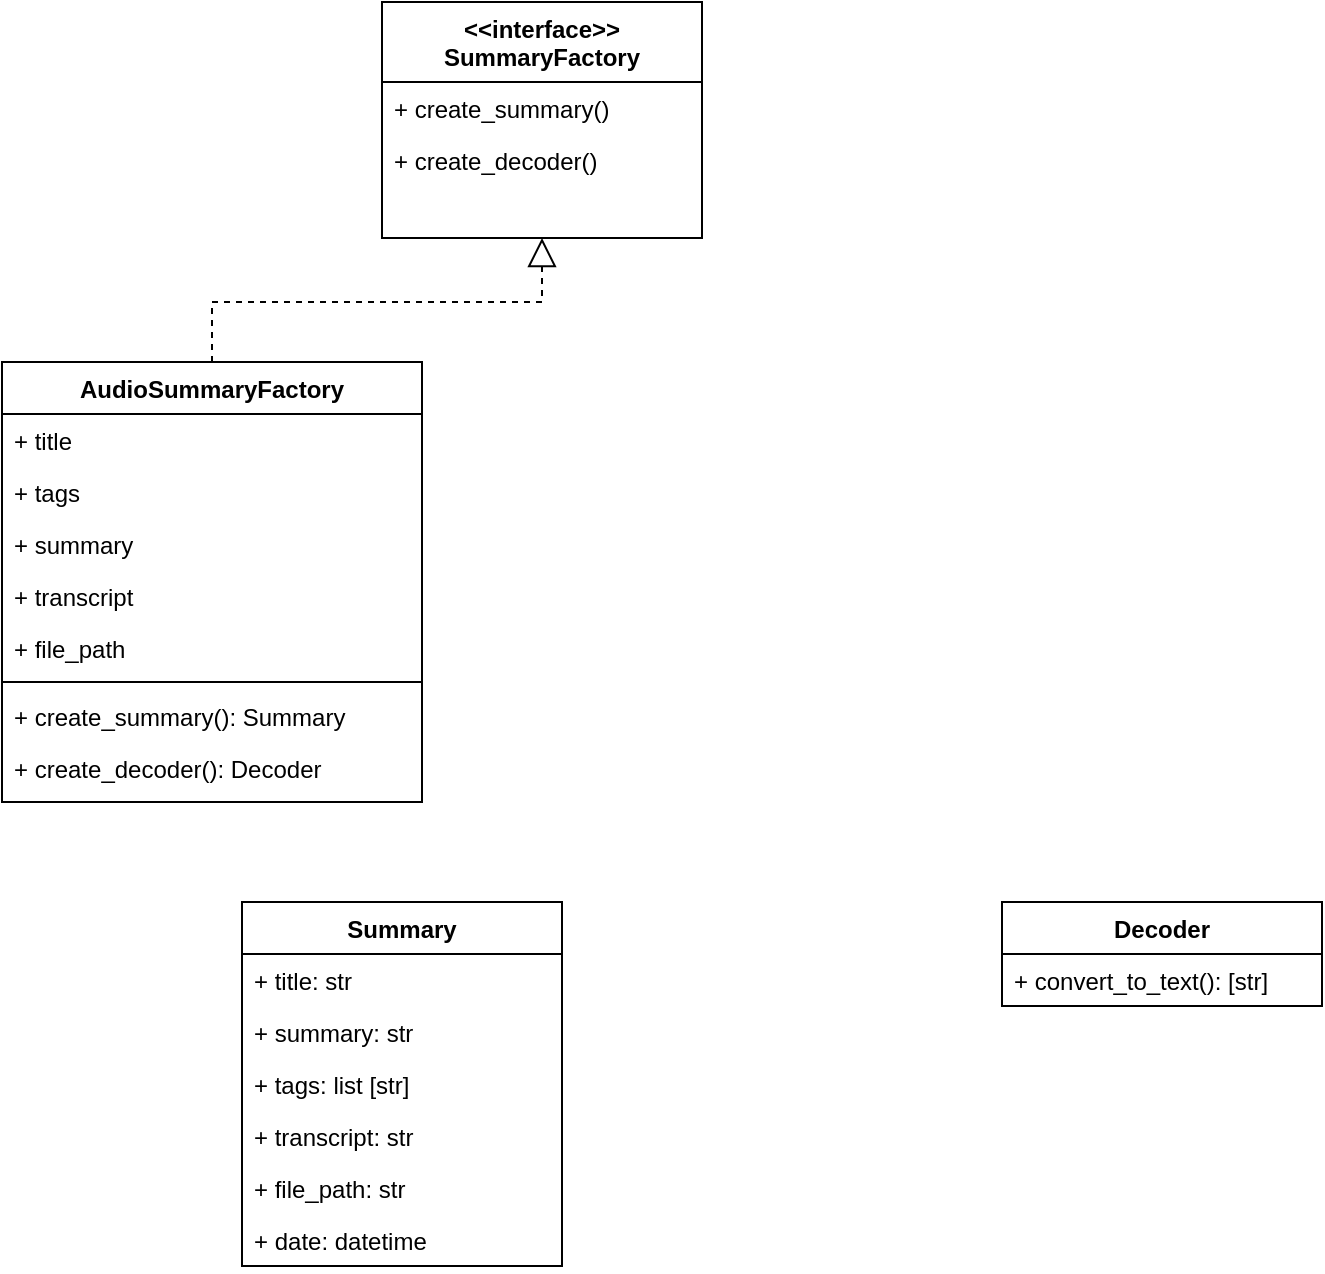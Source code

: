<mxfile version="21.6.2" type="github">
  <diagram id="C5RBs43oDa-KdzZeNtuy" name="Page-1">
    <mxGraphModel dx="794" dy="414" grid="1" gridSize="10" guides="1" tooltips="1" connect="1" arrows="1" fold="1" page="1" pageScale="1" pageWidth="827" pageHeight="1169" math="0" shadow="0">
      <root>
        <mxCell id="WIyWlLk6GJQsqaUBKTNV-0" />
        <mxCell id="WIyWlLk6GJQsqaUBKTNV-1" parent="WIyWlLk6GJQsqaUBKTNV-0" />
        <mxCell id="zkfFHV4jXpPFQw0GAbJ--17" value="AudioSummaryFactory" style="swimlane;fontStyle=1;align=center;verticalAlign=top;childLayout=stackLayout;horizontal=1;startSize=26;horizontalStack=0;resizeParent=1;resizeLast=0;collapsible=1;marginBottom=0;rounded=0;shadow=0;strokeWidth=1;" parent="WIyWlLk6GJQsqaUBKTNV-1" vertex="1">
          <mxGeometry x="20" y="180" width="210" height="220" as="geometry">
            <mxRectangle x="550" y="140" width="160" height="26" as="alternateBounds" />
          </mxGeometry>
        </mxCell>
        <mxCell id="zkfFHV4jXpPFQw0GAbJ--18" value="+ title    " style="text;align=left;verticalAlign=top;spacingLeft=4;spacingRight=4;overflow=hidden;rotatable=0;points=[[0,0.5],[1,0.5]];portConstraint=eastwest;" parent="zkfFHV4jXpPFQw0GAbJ--17" vertex="1">
          <mxGeometry y="26" width="210" height="26" as="geometry" />
        </mxCell>
        <mxCell id="zkfFHV4jXpPFQw0GAbJ--19" value="+ tags" style="text;align=left;verticalAlign=top;spacingLeft=4;spacingRight=4;overflow=hidden;rotatable=0;points=[[0,0.5],[1,0.5]];portConstraint=eastwest;rounded=0;shadow=0;html=0;" parent="zkfFHV4jXpPFQw0GAbJ--17" vertex="1">
          <mxGeometry y="52" width="210" height="26" as="geometry" />
        </mxCell>
        <mxCell id="JE8rDnjBYXepZQiRkr46-8" value="+ summary" style="text;align=left;verticalAlign=top;spacingLeft=4;spacingRight=4;overflow=hidden;rotatable=0;points=[[0,0.5],[1,0.5]];portConstraint=eastwest;rounded=0;shadow=0;html=0;" vertex="1" parent="zkfFHV4jXpPFQw0GAbJ--17">
          <mxGeometry y="78" width="210" height="26" as="geometry" />
        </mxCell>
        <mxCell id="JE8rDnjBYXepZQiRkr46-9" value="+ transcript" style="text;align=left;verticalAlign=top;spacingLeft=4;spacingRight=4;overflow=hidden;rotatable=0;points=[[0,0.5],[1,0.5]];portConstraint=eastwest;rounded=0;shadow=0;html=0;" vertex="1" parent="zkfFHV4jXpPFQw0GAbJ--17">
          <mxGeometry y="104" width="210" height="26" as="geometry" />
        </mxCell>
        <mxCell id="JE8rDnjBYXepZQiRkr46-0" value="+ file_path" style="text;align=left;verticalAlign=top;spacingLeft=4;spacingRight=4;overflow=hidden;rotatable=0;points=[[0,0.5],[1,0.5]];portConstraint=eastwest;rounded=0;shadow=0;html=0;" vertex="1" parent="zkfFHV4jXpPFQw0GAbJ--17">
          <mxGeometry y="130" width="210" height="26" as="geometry" />
        </mxCell>
        <mxCell id="zkfFHV4jXpPFQw0GAbJ--23" value="" style="line;html=1;strokeWidth=1;align=left;verticalAlign=middle;spacingTop=-1;spacingLeft=3;spacingRight=3;rotatable=0;labelPosition=right;points=[];portConstraint=eastwest;" parent="zkfFHV4jXpPFQw0GAbJ--17" vertex="1">
          <mxGeometry y="156" width="210" height="8" as="geometry" />
        </mxCell>
        <mxCell id="zkfFHV4jXpPFQw0GAbJ--24" value="+ create_summary(): Summary" style="text;align=left;verticalAlign=top;spacingLeft=4;spacingRight=4;overflow=hidden;rotatable=0;points=[[0,0.5],[1,0.5]];portConstraint=eastwest;" parent="zkfFHV4jXpPFQw0GAbJ--17" vertex="1">
          <mxGeometry y="164" width="210" height="26" as="geometry" />
        </mxCell>
        <mxCell id="JE8rDnjBYXepZQiRkr46-13" value="+ create_decoder(): Decoder" style="text;align=left;verticalAlign=top;spacingLeft=4;spacingRight=4;overflow=hidden;rotatable=0;points=[[0,0.5],[1,0.5]];portConstraint=eastwest;" vertex="1" parent="zkfFHV4jXpPFQw0GAbJ--17">
          <mxGeometry y="190" width="210" height="26" as="geometry" />
        </mxCell>
        <mxCell id="JE8rDnjBYXepZQiRkr46-1" value="&lt;&lt;interface&gt;&gt;&#xa;SummaryFactory&#xa;" style="swimlane;fontStyle=1;align=center;verticalAlign=top;childLayout=stackLayout;horizontal=1;startSize=40;horizontalStack=0;resizeParent=1;resizeLast=0;collapsible=1;marginBottom=0;rounded=0;shadow=0;strokeWidth=1;" vertex="1" parent="WIyWlLk6GJQsqaUBKTNV-1">
          <mxGeometry x="210" width="160" height="118" as="geometry">
            <mxRectangle x="550" y="140" width="160" height="26" as="alternateBounds" />
          </mxGeometry>
        </mxCell>
        <mxCell id="JE8rDnjBYXepZQiRkr46-2" value="+ create_summary()" style="text;align=left;verticalAlign=top;spacingLeft=4;spacingRight=4;overflow=hidden;rotatable=0;points=[[0,0.5],[1,0.5]];portConstraint=eastwest;" vertex="1" parent="JE8rDnjBYXepZQiRkr46-1">
          <mxGeometry y="40" width="160" height="26" as="geometry" />
        </mxCell>
        <mxCell id="JE8rDnjBYXepZQiRkr46-10" value="+ create_decoder()" style="text;align=left;verticalAlign=top;spacingLeft=4;spacingRight=4;overflow=hidden;rotatable=0;points=[[0,0.5],[1,0.5]];portConstraint=eastwest;rounded=0;shadow=0;html=0;" vertex="1" parent="JE8rDnjBYXepZQiRkr46-1">
          <mxGeometry y="66" width="160" height="26" as="geometry" />
        </mxCell>
        <mxCell id="JE8rDnjBYXepZQiRkr46-7" value="" style="endArrow=block;dashed=1;endFill=0;endSize=12;html=1;rounded=0;exitX=0.5;exitY=0;exitDx=0;exitDy=0;entryX=0.5;entryY=1;entryDx=0;entryDy=0;" edge="1" parent="WIyWlLk6GJQsqaUBKTNV-1" source="zkfFHV4jXpPFQw0GAbJ--17" target="JE8rDnjBYXepZQiRkr46-1">
          <mxGeometry width="160" relative="1" as="geometry">
            <mxPoint x="200" y="140" as="sourcePoint" />
            <mxPoint x="360" y="140" as="targetPoint" />
            <Array as="points">
              <mxPoint x="125" y="150" />
              <mxPoint x="290" y="150" />
            </Array>
          </mxGeometry>
        </mxCell>
        <mxCell id="JE8rDnjBYXepZQiRkr46-16" value="Summary" style="swimlane;fontStyle=1;align=center;verticalAlign=top;childLayout=stackLayout;horizontal=1;startSize=26;horizontalStack=0;resizeParent=1;resizeParentMax=0;resizeLast=0;collapsible=1;marginBottom=0;whiteSpace=wrap;html=1;" vertex="1" parent="WIyWlLk6GJQsqaUBKTNV-1">
          <mxGeometry x="140" y="450" width="160" height="182" as="geometry" />
        </mxCell>
        <mxCell id="JE8rDnjBYXepZQiRkr46-17" value="+ title: str" style="text;strokeColor=none;fillColor=none;align=left;verticalAlign=top;spacingLeft=4;spacingRight=4;overflow=hidden;rotatable=0;points=[[0,0.5],[1,0.5]];portConstraint=eastwest;whiteSpace=wrap;html=1;" vertex="1" parent="JE8rDnjBYXepZQiRkr46-16">
          <mxGeometry y="26" width="160" height="26" as="geometry" />
        </mxCell>
        <mxCell id="JE8rDnjBYXepZQiRkr46-20" value="+ summary: str" style="text;strokeColor=none;fillColor=none;align=left;verticalAlign=top;spacingLeft=4;spacingRight=4;overflow=hidden;rotatable=0;points=[[0,0.5],[1,0.5]];portConstraint=eastwest;whiteSpace=wrap;html=1;" vertex="1" parent="JE8rDnjBYXepZQiRkr46-16">
          <mxGeometry y="52" width="160" height="26" as="geometry" />
        </mxCell>
        <mxCell id="JE8rDnjBYXepZQiRkr46-21" value="+ tags: list [str]" style="text;strokeColor=none;fillColor=none;align=left;verticalAlign=top;spacingLeft=4;spacingRight=4;overflow=hidden;rotatable=0;points=[[0,0.5],[1,0.5]];portConstraint=eastwest;whiteSpace=wrap;html=1;" vertex="1" parent="JE8rDnjBYXepZQiRkr46-16">
          <mxGeometry y="78" width="160" height="26" as="geometry" />
        </mxCell>
        <mxCell id="JE8rDnjBYXepZQiRkr46-22" value="+ transcript: str" style="text;strokeColor=none;fillColor=none;align=left;verticalAlign=top;spacingLeft=4;spacingRight=4;overflow=hidden;rotatable=0;points=[[0,0.5],[1,0.5]];portConstraint=eastwest;whiteSpace=wrap;html=1;" vertex="1" parent="JE8rDnjBYXepZQiRkr46-16">
          <mxGeometry y="104" width="160" height="26" as="geometry" />
        </mxCell>
        <mxCell id="JE8rDnjBYXepZQiRkr46-23" value="+ file_path: str" style="text;strokeColor=none;fillColor=none;align=left;verticalAlign=top;spacingLeft=4;spacingRight=4;overflow=hidden;rotatable=0;points=[[0,0.5],[1,0.5]];portConstraint=eastwest;whiteSpace=wrap;html=1;" vertex="1" parent="JE8rDnjBYXepZQiRkr46-16">
          <mxGeometry y="130" width="160" height="26" as="geometry" />
        </mxCell>
        <mxCell id="JE8rDnjBYXepZQiRkr46-24" value="+ date: datetime" style="text;strokeColor=none;fillColor=none;align=left;verticalAlign=top;spacingLeft=4;spacingRight=4;overflow=hidden;rotatable=0;points=[[0,0.5],[1,0.5]];portConstraint=eastwest;whiteSpace=wrap;html=1;" vertex="1" parent="JE8rDnjBYXepZQiRkr46-16">
          <mxGeometry y="156" width="160" height="26" as="geometry" />
        </mxCell>
        <mxCell id="JE8rDnjBYXepZQiRkr46-25" value="Decoder" style="swimlane;fontStyle=1;align=center;verticalAlign=top;childLayout=stackLayout;horizontal=1;startSize=26;horizontalStack=0;resizeParent=1;resizeParentMax=0;resizeLast=0;collapsible=1;marginBottom=0;whiteSpace=wrap;html=1;" vertex="1" parent="WIyWlLk6GJQsqaUBKTNV-1">
          <mxGeometry x="520" y="450" width="160" height="52" as="geometry" />
        </mxCell>
        <mxCell id="JE8rDnjBYXepZQiRkr46-31" value="+ convert_to_text(): [str]" style="text;strokeColor=none;fillColor=none;align=left;verticalAlign=top;spacingLeft=4;spacingRight=4;overflow=hidden;rotatable=0;points=[[0,0.5],[1,0.5]];portConstraint=eastwest;whiteSpace=wrap;html=1;" vertex="1" parent="JE8rDnjBYXepZQiRkr46-25">
          <mxGeometry y="26" width="160" height="26" as="geometry" />
        </mxCell>
      </root>
    </mxGraphModel>
  </diagram>
</mxfile>
